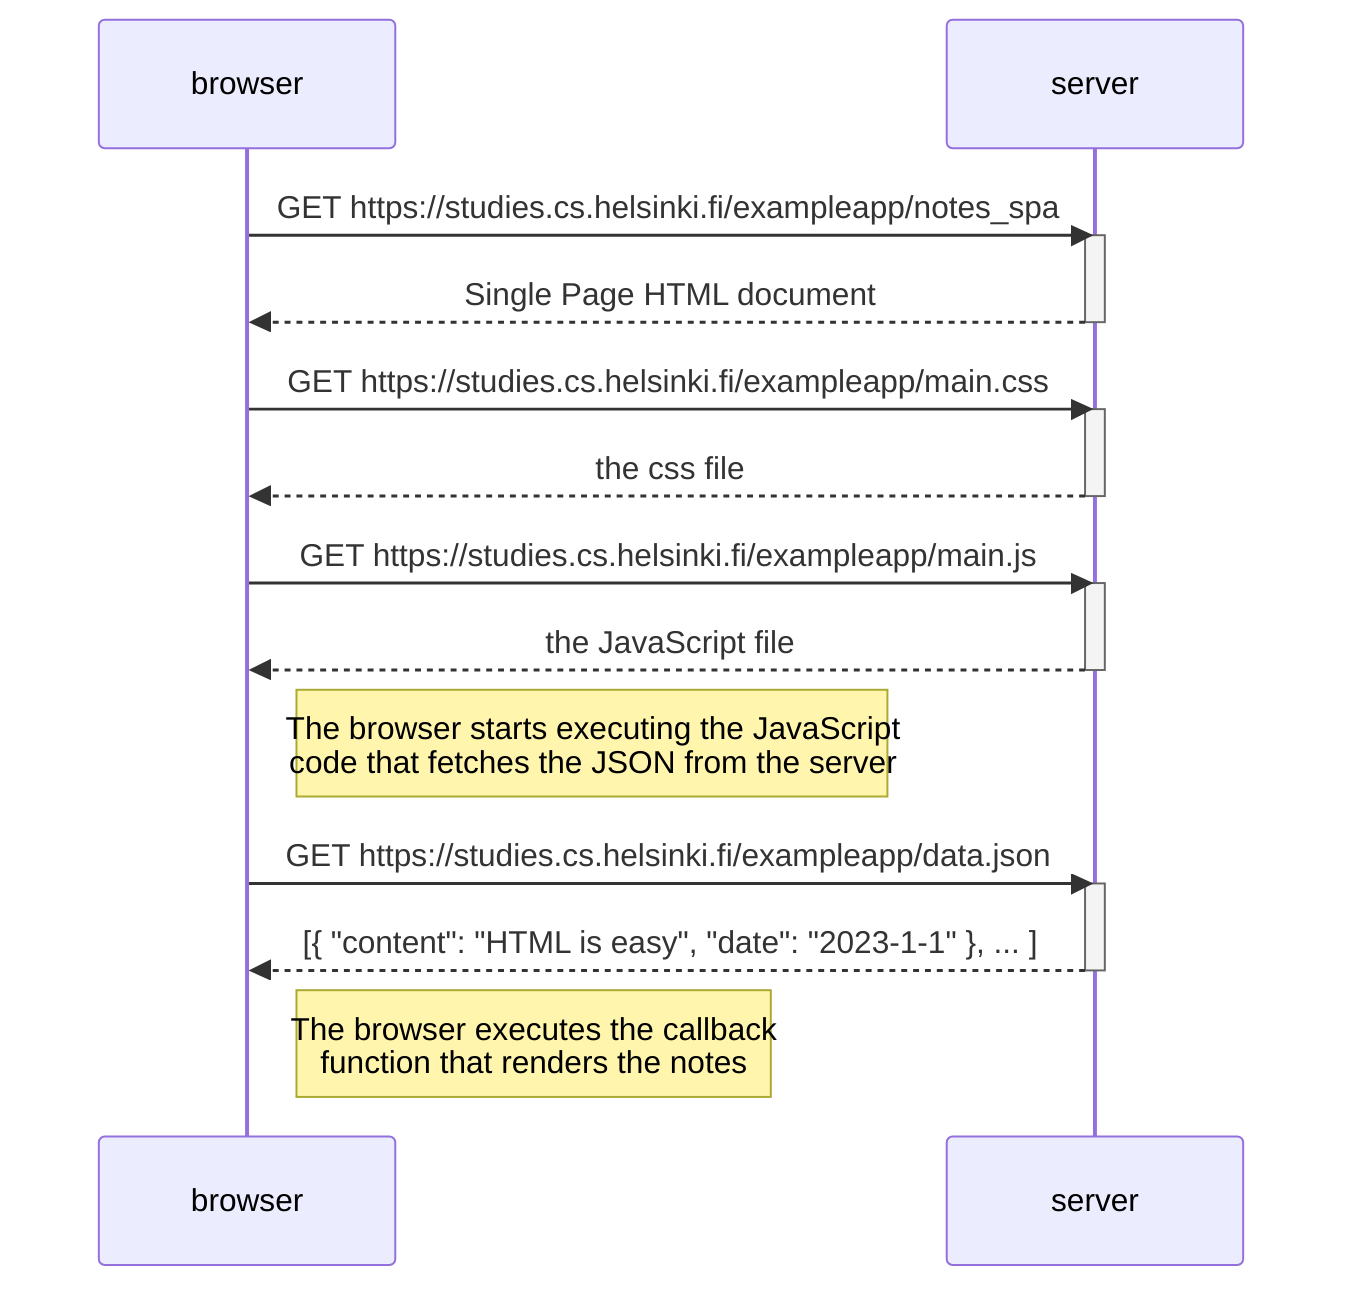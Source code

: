sequenceDiagram
    participant browser
    participant server

    browser->>server: GET https://studies.cs.helsinki.fi/exampleapp/notes_spa
    activate server
    server-->>browser: Single Page HTML document
    deactivate server
    
    browser->>server: GET https://studies.cs.helsinki.fi/exampleapp/main.css
    activate server
    server-->>browser: the css file
    deactivate server

    browser->>server: GET https://studies.cs.helsinki.fi/exampleapp/main.js
    activate server
    server-->>browser: the JavaScript file
    deactivate server

    Note right of browser: The browser starts executing the JavaScript<br/>code that fetches the JSON from the server
    
    browser->>server: GET https://studies.cs.helsinki.fi/exampleapp/data.json
    activate server
    server-->>browser: [{ "content": "HTML is easy", "date": "2023-1-1" }, ... ]
    deactivate server

    Note right of browser: The browser executes the callback<br/>function that renders the notes